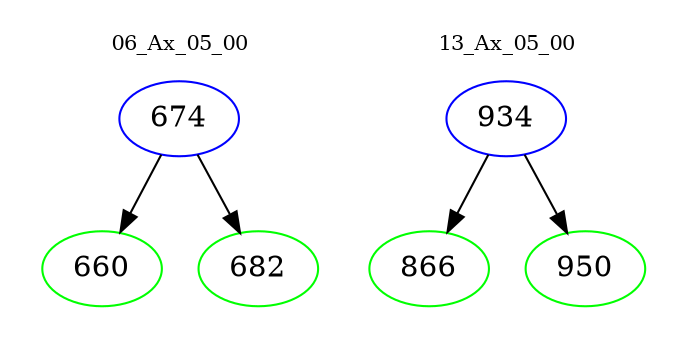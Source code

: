 digraph{
subgraph cluster_0 {
color = white
label = "06_Ax_05_00";
fontsize=10;
T0_674 [label="674", color="blue"]
T0_674 -> T0_660 [color="black"]
T0_660 [label="660", color="green"]
T0_674 -> T0_682 [color="black"]
T0_682 [label="682", color="green"]
}
subgraph cluster_1 {
color = white
label = "13_Ax_05_00";
fontsize=10;
T1_934 [label="934", color="blue"]
T1_934 -> T1_866 [color="black"]
T1_866 [label="866", color="green"]
T1_934 -> T1_950 [color="black"]
T1_950 [label="950", color="green"]
}
}
